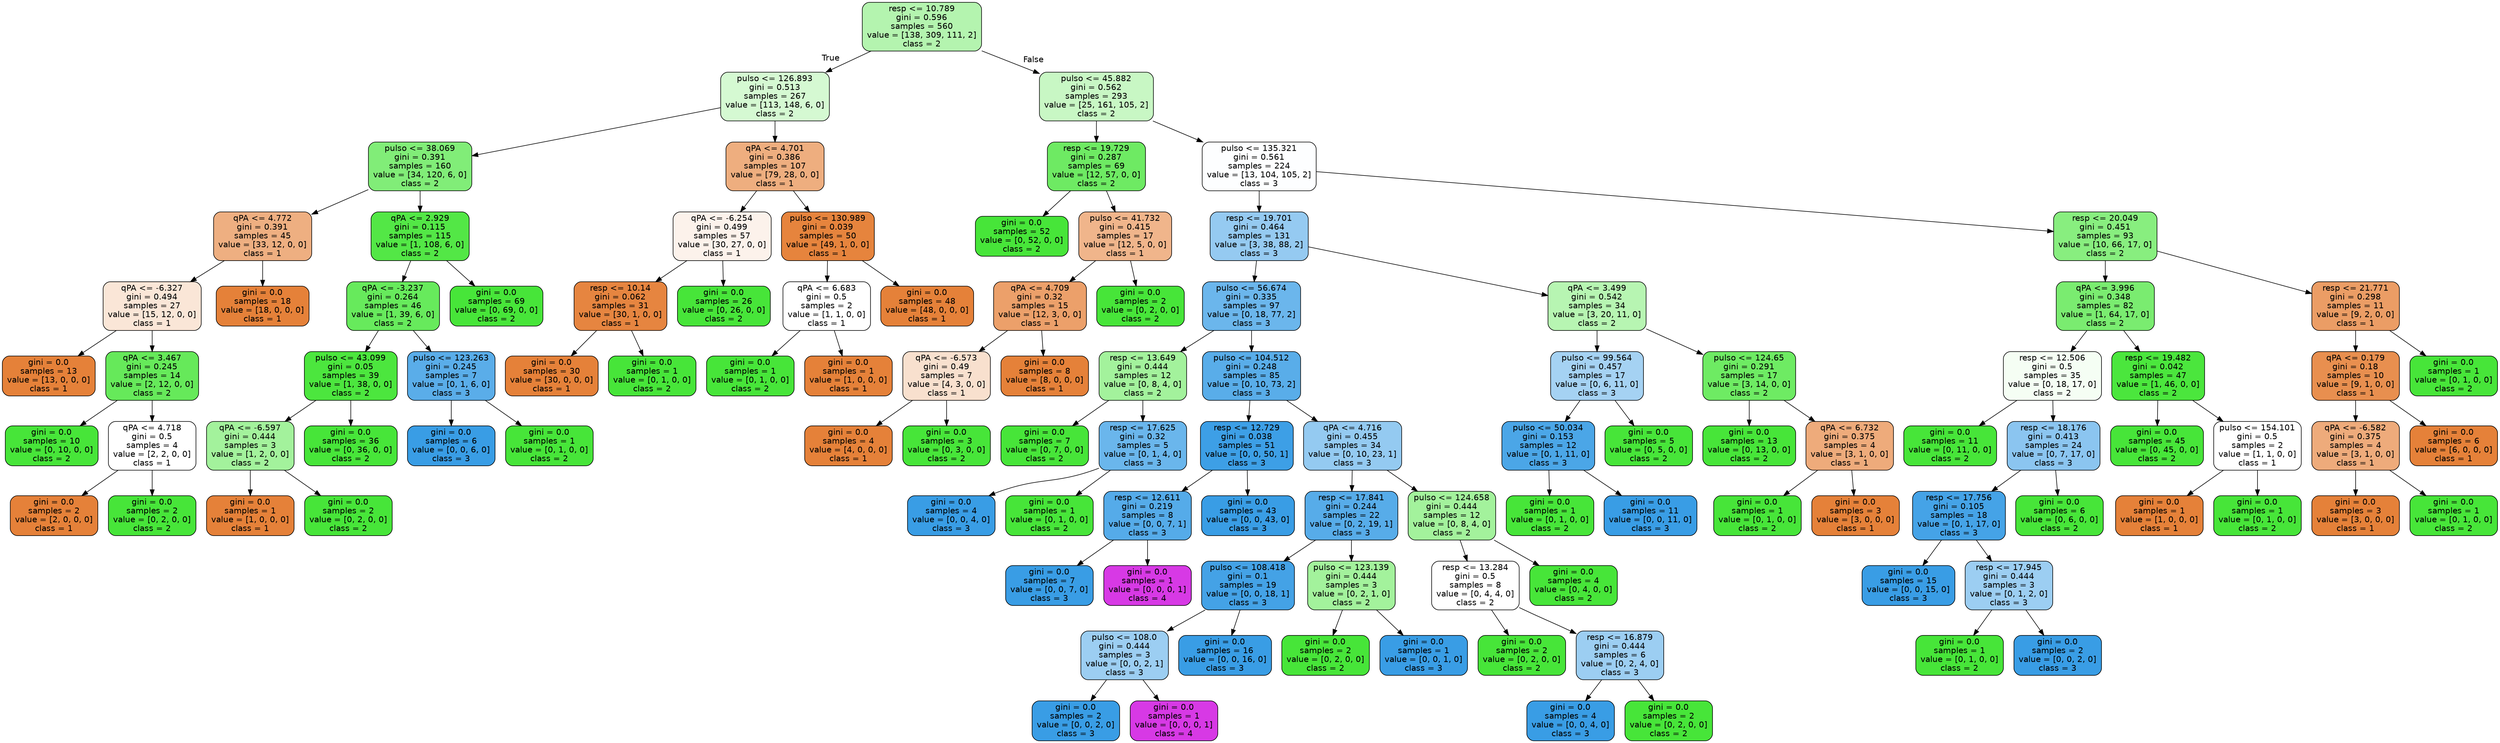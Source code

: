digraph Tree {
node [shape=box, style="filled, rounded", color="black", fontname="helvetica"] ;
edge [fontname="helvetica"] ;
0 [label="resp <= 10.789\ngini = 0.596\nsamples = 560\nvalue = [138, 309, 111, 2]\nclass = 2", fillcolor="#b4f4af"] ;
1 [label="pulso <= 126.893\ngini = 0.513\nsamples = 267\nvalue = [113, 148, 6, 0]\nclass = 2", fillcolor="#d5f9d2"] ;
0 -> 1 [labeldistance=2.5, labelangle=45, headlabel="True"] ;
2 [label="pulso <= 38.069\ngini = 0.391\nsamples = 160\nvalue = [34, 120, 6, 0]\nclass = 2", fillcolor="#81ed78"] ;
1 -> 2 ;
3 [label="qPA <= 4.772\ngini = 0.391\nsamples = 45\nvalue = [33, 12, 0, 0]\nclass = 1", fillcolor="#eeaf81"] ;
2 -> 3 ;
4 [label="qPA <= -6.327\ngini = 0.494\nsamples = 27\nvalue = [15, 12, 0, 0]\nclass = 1", fillcolor="#fae6d7"] ;
3 -> 4 ;
5 [label="gini = 0.0\nsamples = 13\nvalue = [13, 0, 0, 0]\nclass = 1", fillcolor="#e58139"] ;
4 -> 5 ;
6 [label="qPA <= 3.467\ngini = 0.245\nsamples = 14\nvalue = [2, 12, 0, 0]\nclass = 2", fillcolor="#66e95a"] ;
4 -> 6 ;
7 [label="gini = 0.0\nsamples = 10\nvalue = [0, 10, 0, 0]\nclass = 2", fillcolor="#47e539"] ;
6 -> 7 ;
8 [label="qPA <= 4.718\ngini = 0.5\nsamples = 4\nvalue = [2, 2, 0, 0]\nclass = 1", fillcolor="#ffffff"] ;
6 -> 8 ;
9 [label="gini = 0.0\nsamples = 2\nvalue = [2, 0, 0, 0]\nclass = 1", fillcolor="#e58139"] ;
8 -> 9 ;
10 [label="gini = 0.0\nsamples = 2\nvalue = [0, 2, 0, 0]\nclass = 2", fillcolor="#47e539"] ;
8 -> 10 ;
11 [label="gini = 0.0\nsamples = 18\nvalue = [18, 0, 0, 0]\nclass = 1", fillcolor="#e58139"] ;
3 -> 11 ;
12 [label="qPA <= 2.929\ngini = 0.115\nsamples = 115\nvalue = [1, 108, 6, 0]\nclass = 2", fillcolor="#53e746"] ;
2 -> 12 ;
13 [label="qPA <= -3.237\ngini = 0.264\nsamples = 46\nvalue = [1, 39, 6, 0]\nclass = 2", fillcolor="#67ea5c"] ;
12 -> 13 ;
14 [label="pulso <= 43.099\ngini = 0.05\nsamples = 39\nvalue = [1, 38, 0, 0]\nclass = 2", fillcolor="#4ce63e"] ;
13 -> 14 ;
15 [label="qPA <= -6.597\ngini = 0.444\nsamples = 3\nvalue = [1, 2, 0, 0]\nclass = 2", fillcolor="#a3f29c"] ;
14 -> 15 ;
16 [label="gini = 0.0\nsamples = 1\nvalue = [1, 0, 0, 0]\nclass = 1", fillcolor="#e58139"] ;
15 -> 16 ;
17 [label="gini = 0.0\nsamples = 2\nvalue = [0, 2, 0, 0]\nclass = 2", fillcolor="#47e539"] ;
15 -> 17 ;
18 [label="gini = 0.0\nsamples = 36\nvalue = [0, 36, 0, 0]\nclass = 2", fillcolor="#47e539"] ;
14 -> 18 ;
19 [label="pulso <= 123.263\ngini = 0.245\nsamples = 7\nvalue = [0, 1, 6, 0]\nclass = 3", fillcolor="#5aade9"] ;
13 -> 19 ;
20 [label="gini = 0.0\nsamples = 6\nvalue = [0, 0, 6, 0]\nclass = 3", fillcolor="#399de5"] ;
19 -> 20 ;
21 [label="gini = 0.0\nsamples = 1\nvalue = [0, 1, 0, 0]\nclass = 2", fillcolor="#47e539"] ;
19 -> 21 ;
22 [label="gini = 0.0\nsamples = 69\nvalue = [0, 69, 0, 0]\nclass = 2", fillcolor="#47e539"] ;
12 -> 22 ;
23 [label="qPA <= 4.701\ngini = 0.386\nsamples = 107\nvalue = [79, 28, 0, 0]\nclass = 1", fillcolor="#eeae7f"] ;
1 -> 23 ;
24 [label="qPA <= -6.254\ngini = 0.499\nsamples = 57\nvalue = [30, 27, 0, 0]\nclass = 1", fillcolor="#fcf2eb"] ;
23 -> 24 ;
25 [label="resp <= 10.14\ngini = 0.062\nsamples = 31\nvalue = [30, 1, 0, 0]\nclass = 1", fillcolor="#e68540"] ;
24 -> 25 ;
26 [label="gini = 0.0\nsamples = 30\nvalue = [30, 0, 0, 0]\nclass = 1", fillcolor="#e58139"] ;
25 -> 26 ;
27 [label="gini = 0.0\nsamples = 1\nvalue = [0, 1, 0, 0]\nclass = 2", fillcolor="#47e539"] ;
25 -> 27 ;
28 [label="gini = 0.0\nsamples = 26\nvalue = [0, 26, 0, 0]\nclass = 2", fillcolor="#47e539"] ;
24 -> 28 ;
29 [label="pulso <= 130.989\ngini = 0.039\nsamples = 50\nvalue = [49, 1, 0, 0]\nclass = 1", fillcolor="#e6843d"] ;
23 -> 29 ;
30 [label="qPA <= 6.683\ngini = 0.5\nsamples = 2\nvalue = [1, 1, 0, 0]\nclass = 1", fillcolor="#ffffff"] ;
29 -> 30 ;
31 [label="gini = 0.0\nsamples = 1\nvalue = [0, 1, 0, 0]\nclass = 2", fillcolor="#47e539"] ;
30 -> 31 ;
32 [label="gini = 0.0\nsamples = 1\nvalue = [1, 0, 0, 0]\nclass = 1", fillcolor="#e58139"] ;
30 -> 32 ;
33 [label="gini = 0.0\nsamples = 48\nvalue = [48, 0, 0, 0]\nclass = 1", fillcolor="#e58139"] ;
29 -> 33 ;
34 [label="pulso <= 45.882\ngini = 0.562\nsamples = 293\nvalue = [25, 161, 105, 2]\nclass = 2", fillcolor="#c8f7c4"] ;
0 -> 34 [labeldistance=2.5, labelangle=-45, headlabel="False"] ;
35 [label="resp <= 19.729\ngini = 0.287\nsamples = 69\nvalue = [12, 57, 0, 0]\nclass = 2", fillcolor="#6eea63"] ;
34 -> 35 ;
36 [label="gini = 0.0\nsamples = 52\nvalue = [0, 52, 0, 0]\nclass = 2", fillcolor="#47e539"] ;
35 -> 36 ;
37 [label="pulso <= 41.732\ngini = 0.415\nsamples = 17\nvalue = [12, 5, 0, 0]\nclass = 1", fillcolor="#f0b58b"] ;
35 -> 37 ;
38 [label="qPA <= 4.709\ngini = 0.32\nsamples = 15\nvalue = [12, 3, 0, 0]\nclass = 1", fillcolor="#eca06a"] ;
37 -> 38 ;
39 [label="qPA <= -6.573\ngini = 0.49\nsamples = 7\nvalue = [4, 3, 0, 0]\nclass = 1", fillcolor="#f8e0ce"] ;
38 -> 39 ;
40 [label="gini = 0.0\nsamples = 4\nvalue = [4, 0, 0, 0]\nclass = 1", fillcolor="#e58139"] ;
39 -> 40 ;
41 [label="gini = 0.0\nsamples = 3\nvalue = [0, 3, 0, 0]\nclass = 2", fillcolor="#47e539"] ;
39 -> 41 ;
42 [label="gini = 0.0\nsamples = 8\nvalue = [8, 0, 0, 0]\nclass = 1", fillcolor="#e58139"] ;
38 -> 42 ;
43 [label="gini = 0.0\nsamples = 2\nvalue = [0, 2, 0, 0]\nclass = 2", fillcolor="#47e539"] ;
37 -> 43 ;
44 [label="pulso <= 135.321\ngini = 0.561\nsamples = 224\nvalue = [13, 104, 105, 2]\nclass = 3", fillcolor="#fdfeff"] ;
34 -> 44 ;
45 [label="resp <= 19.701\ngini = 0.464\nsamples = 131\nvalue = [3, 38, 88, 2]\nclass = 3", fillcolor="#95caf1"] ;
44 -> 45 ;
46 [label="pulso <= 56.674\ngini = 0.335\nsamples = 97\nvalue = [0, 18, 77, 2]\nclass = 3", fillcolor="#6bb6ec"] ;
45 -> 46 ;
47 [label="resp <= 13.649\ngini = 0.444\nsamples = 12\nvalue = [0, 8, 4, 0]\nclass = 2", fillcolor="#a3f29c"] ;
46 -> 47 ;
48 [label="gini = 0.0\nsamples = 7\nvalue = [0, 7, 0, 0]\nclass = 2", fillcolor="#47e539"] ;
47 -> 48 ;
49 [label="resp <= 17.625\ngini = 0.32\nsamples = 5\nvalue = [0, 1, 4, 0]\nclass = 3", fillcolor="#6ab6ec"] ;
47 -> 49 ;
50 [label="gini = 0.0\nsamples = 4\nvalue = [0, 0, 4, 0]\nclass = 3", fillcolor="#399de5"] ;
49 -> 50 ;
51 [label="gini = 0.0\nsamples = 1\nvalue = [0, 1, 0, 0]\nclass = 2", fillcolor="#47e539"] ;
49 -> 51 ;
52 [label="pulso <= 104.512\ngini = 0.248\nsamples = 85\nvalue = [0, 10, 73, 2]\nclass = 3", fillcolor="#59ade9"] ;
46 -> 52 ;
53 [label="resp <= 12.729\ngini = 0.038\nsamples = 51\nvalue = [0, 0, 50, 1]\nclass = 3", fillcolor="#3d9fe6"] ;
52 -> 53 ;
54 [label="resp <= 12.611\ngini = 0.219\nsamples = 8\nvalue = [0, 0, 7, 1]\nclass = 3", fillcolor="#55abe9"] ;
53 -> 54 ;
55 [label="gini = 0.0\nsamples = 7\nvalue = [0, 0, 7, 0]\nclass = 3", fillcolor="#399de5"] ;
54 -> 55 ;
56 [label="gini = 0.0\nsamples = 1\nvalue = [0, 0, 0, 1]\nclass = 4", fillcolor="#d739e5"] ;
54 -> 56 ;
57 [label="gini = 0.0\nsamples = 43\nvalue = [0, 0, 43, 0]\nclass = 3", fillcolor="#399de5"] ;
53 -> 57 ;
58 [label="qPA <= 4.716\ngini = 0.455\nsamples = 34\nvalue = [0, 10, 23, 1]\nclass = 3", fillcolor="#94caf1"] ;
52 -> 58 ;
59 [label="resp <= 17.841\ngini = 0.244\nsamples = 22\nvalue = [0, 2, 19, 1]\nclass = 3", fillcolor="#57ace9"] ;
58 -> 59 ;
60 [label="pulso <= 108.418\ngini = 0.1\nsamples = 19\nvalue = [0, 0, 18, 1]\nclass = 3", fillcolor="#44a2e6"] ;
59 -> 60 ;
61 [label="pulso <= 108.0\ngini = 0.444\nsamples = 3\nvalue = [0, 0, 2, 1]\nclass = 3", fillcolor="#9ccef2"] ;
60 -> 61 ;
62 [label="gini = 0.0\nsamples = 2\nvalue = [0, 0, 2, 0]\nclass = 3", fillcolor="#399de5"] ;
61 -> 62 ;
63 [label="gini = 0.0\nsamples = 1\nvalue = [0, 0, 0, 1]\nclass = 4", fillcolor="#d739e5"] ;
61 -> 63 ;
64 [label="gini = 0.0\nsamples = 16\nvalue = [0, 0, 16, 0]\nclass = 3", fillcolor="#399de5"] ;
60 -> 64 ;
65 [label="pulso <= 123.139\ngini = 0.444\nsamples = 3\nvalue = [0, 2, 1, 0]\nclass = 2", fillcolor="#a3f29c"] ;
59 -> 65 ;
66 [label="gini = 0.0\nsamples = 2\nvalue = [0, 2, 0, 0]\nclass = 2", fillcolor="#47e539"] ;
65 -> 66 ;
67 [label="gini = 0.0\nsamples = 1\nvalue = [0, 0, 1, 0]\nclass = 3", fillcolor="#399de5"] ;
65 -> 67 ;
68 [label="pulso <= 124.658\ngini = 0.444\nsamples = 12\nvalue = [0, 8, 4, 0]\nclass = 2", fillcolor="#a3f29c"] ;
58 -> 68 ;
69 [label="resp <= 13.284\ngini = 0.5\nsamples = 8\nvalue = [0, 4, 4, 0]\nclass = 2", fillcolor="#ffffff"] ;
68 -> 69 ;
70 [label="gini = 0.0\nsamples = 2\nvalue = [0, 2, 0, 0]\nclass = 2", fillcolor="#47e539"] ;
69 -> 70 ;
71 [label="resp <= 16.879\ngini = 0.444\nsamples = 6\nvalue = [0, 2, 4, 0]\nclass = 3", fillcolor="#9ccef2"] ;
69 -> 71 ;
72 [label="gini = 0.0\nsamples = 4\nvalue = [0, 0, 4, 0]\nclass = 3", fillcolor="#399de5"] ;
71 -> 72 ;
73 [label="gini = 0.0\nsamples = 2\nvalue = [0, 2, 0, 0]\nclass = 2", fillcolor="#47e539"] ;
71 -> 73 ;
74 [label="gini = 0.0\nsamples = 4\nvalue = [0, 4, 0, 0]\nclass = 2", fillcolor="#47e539"] ;
68 -> 74 ;
75 [label="qPA <= 3.499\ngini = 0.542\nsamples = 34\nvalue = [3, 20, 11, 0]\nclass = 2", fillcolor="#b7f5b2"] ;
45 -> 75 ;
76 [label="pulso <= 99.564\ngini = 0.457\nsamples = 17\nvalue = [0, 6, 11, 0]\nclass = 3", fillcolor="#a5d2f3"] ;
75 -> 76 ;
77 [label="pulso <= 50.034\ngini = 0.153\nsamples = 12\nvalue = [0, 1, 11, 0]\nclass = 3", fillcolor="#4ba6e7"] ;
76 -> 77 ;
78 [label="gini = 0.0\nsamples = 1\nvalue = [0, 1, 0, 0]\nclass = 2", fillcolor="#47e539"] ;
77 -> 78 ;
79 [label="gini = 0.0\nsamples = 11\nvalue = [0, 0, 11, 0]\nclass = 3", fillcolor="#399de5"] ;
77 -> 79 ;
80 [label="gini = 0.0\nsamples = 5\nvalue = [0, 5, 0, 0]\nclass = 2", fillcolor="#47e539"] ;
76 -> 80 ;
81 [label="pulso <= 124.65\ngini = 0.291\nsamples = 17\nvalue = [3, 14, 0, 0]\nclass = 2", fillcolor="#6eeb63"] ;
75 -> 81 ;
82 [label="gini = 0.0\nsamples = 13\nvalue = [0, 13, 0, 0]\nclass = 2", fillcolor="#47e539"] ;
81 -> 82 ;
83 [label="qPA <= 6.732\ngini = 0.375\nsamples = 4\nvalue = [3, 1, 0, 0]\nclass = 1", fillcolor="#eeab7b"] ;
81 -> 83 ;
84 [label="gini = 0.0\nsamples = 1\nvalue = [0, 1, 0, 0]\nclass = 2", fillcolor="#47e539"] ;
83 -> 84 ;
85 [label="gini = 0.0\nsamples = 3\nvalue = [3, 0, 0, 0]\nclass = 1", fillcolor="#e58139"] ;
83 -> 85 ;
86 [label="resp <= 20.049\ngini = 0.451\nsamples = 93\nvalue = [10, 66, 17, 0]\nclass = 2", fillcolor="#88ee7f"] ;
44 -> 86 ;
87 [label="qPA <= 3.996\ngini = 0.348\nsamples = 82\nvalue = [1, 64, 17, 0]\nclass = 2", fillcolor="#7aec70"] ;
86 -> 87 ;
88 [label="resp <= 12.506\ngini = 0.5\nsamples = 35\nvalue = [0, 18, 17, 0]\nclass = 2", fillcolor="#f5fef4"] ;
87 -> 88 ;
89 [label="gini = 0.0\nsamples = 11\nvalue = [0, 11, 0, 0]\nclass = 2", fillcolor="#47e539"] ;
88 -> 89 ;
90 [label="resp <= 18.176\ngini = 0.413\nsamples = 24\nvalue = [0, 7, 17, 0]\nclass = 3", fillcolor="#8bc5f0"] ;
88 -> 90 ;
91 [label="resp <= 17.756\ngini = 0.105\nsamples = 18\nvalue = [0, 1, 17, 0]\nclass = 3", fillcolor="#45a3e7"] ;
90 -> 91 ;
92 [label="gini = 0.0\nsamples = 15\nvalue = [0, 0, 15, 0]\nclass = 3", fillcolor="#399de5"] ;
91 -> 92 ;
93 [label="resp <= 17.945\ngini = 0.444\nsamples = 3\nvalue = [0, 1, 2, 0]\nclass = 3", fillcolor="#9ccef2"] ;
91 -> 93 ;
94 [label="gini = 0.0\nsamples = 1\nvalue = [0, 1, 0, 0]\nclass = 2", fillcolor="#47e539"] ;
93 -> 94 ;
95 [label="gini = 0.0\nsamples = 2\nvalue = [0, 0, 2, 0]\nclass = 3", fillcolor="#399de5"] ;
93 -> 95 ;
96 [label="gini = 0.0\nsamples = 6\nvalue = [0, 6, 0, 0]\nclass = 2", fillcolor="#47e539"] ;
90 -> 96 ;
97 [label="resp <= 19.482\ngini = 0.042\nsamples = 47\nvalue = [1, 46, 0, 0]\nclass = 2", fillcolor="#4be63d"] ;
87 -> 97 ;
98 [label="gini = 0.0\nsamples = 45\nvalue = [0, 45, 0, 0]\nclass = 2", fillcolor="#47e539"] ;
97 -> 98 ;
99 [label="pulso <= 154.101\ngini = 0.5\nsamples = 2\nvalue = [1, 1, 0, 0]\nclass = 1", fillcolor="#ffffff"] ;
97 -> 99 ;
100 [label="gini = 0.0\nsamples = 1\nvalue = [1, 0, 0, 0]\nclass = 1", fillcolor="#e58139"] ;
99 -> 100 ;
101 [label="gini = 0.0\nsamples = 1\nvalue = [0, 1, 0, 0]\nclass = 2", fillcolor="#47e539"] ;
99 -> 101 ;
102 [label="resp <= 21.771\ngini = 0.298\nsamples = 11\nvalue = [9, 2, 0, 0]\nclass = 1", fillcolor="#eb9d65"] ;
86 -> 102 ;
103 [label="qPA <= 0.179\ngini = 0.18\nsamples = 10\nvalue = [9, 1, 0, 0]\nclass = 1", fillcolor="#e88f4f"] ;
102 -> 103 ;
104 [label="qPA <= -6.582\ngini = 0.375\nsamples = 4\nvalue = [3, 1, 0, 0]\nclass = 1", fillcolor="#eeab7b"] ;
103 -> 104 ;
105 [label="gini = 0.0\nsamples = 3\nvalue = [3, 0, 0, 0]\nclass = 1", fillcolor="#e58139"] ;
104 -> 105 ;
106 [label="gini = 0.0\nsamples = 1\nvalue = [0, 1, 0, 0]\nclass = 2", fillcolor="#47e539"] ;
104 -> 106 ;
107 [label="gini = 0.0\nsamples = 6\nvalue = [6, 0, 0, 0]\nclass = 1", fillcolor="#e58139"] ;
103 -> 107 ;
108 [label="gini = 0.0\nsamples = 1\nvalue = [0, 1, 0, 0]\nclass = 2", fillcolor="#47e539"] ;
102 -> 108 ;
}